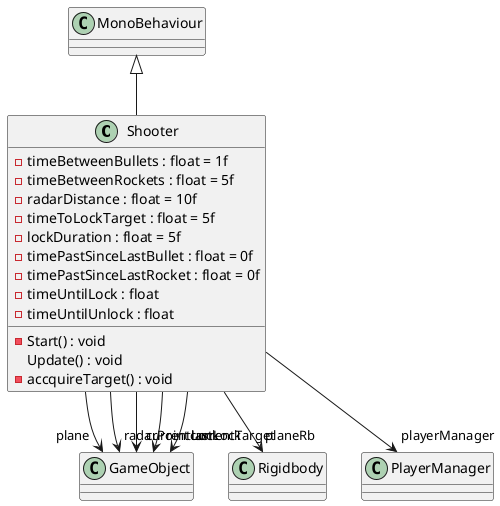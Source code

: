 @startuml
class Shooter {
    - timeBetweenBullets : float = 1f
    - timeBetweenRockets : float = 5f
    - radarDistance : float = 10f
    - timeToLockTarget : float = 5f
    - lockDuration : float = 5f
    - timePastSinceLastBullet : float = 0f
    - timePastSinceLastRocket : float = 0f
    - timeUntilLock : float
    - timeUntilUnlock : float
    - Start() : void
    Update() : void
    - accquireTarget() : void
}
MonoBehaviour <|-- Shooter
Shooter --> "plane" GameObject
Shooter --> "radarPoint" GameObject
Shooter --> "currentLock" GameObject
Shooter --> "lastLock" GameObject
Shooter --> "currentTarget" GameObject
Shooter --> "planeRb" Rigidbody
Shooter --> "playerManager" PlayerManager
@enduml
